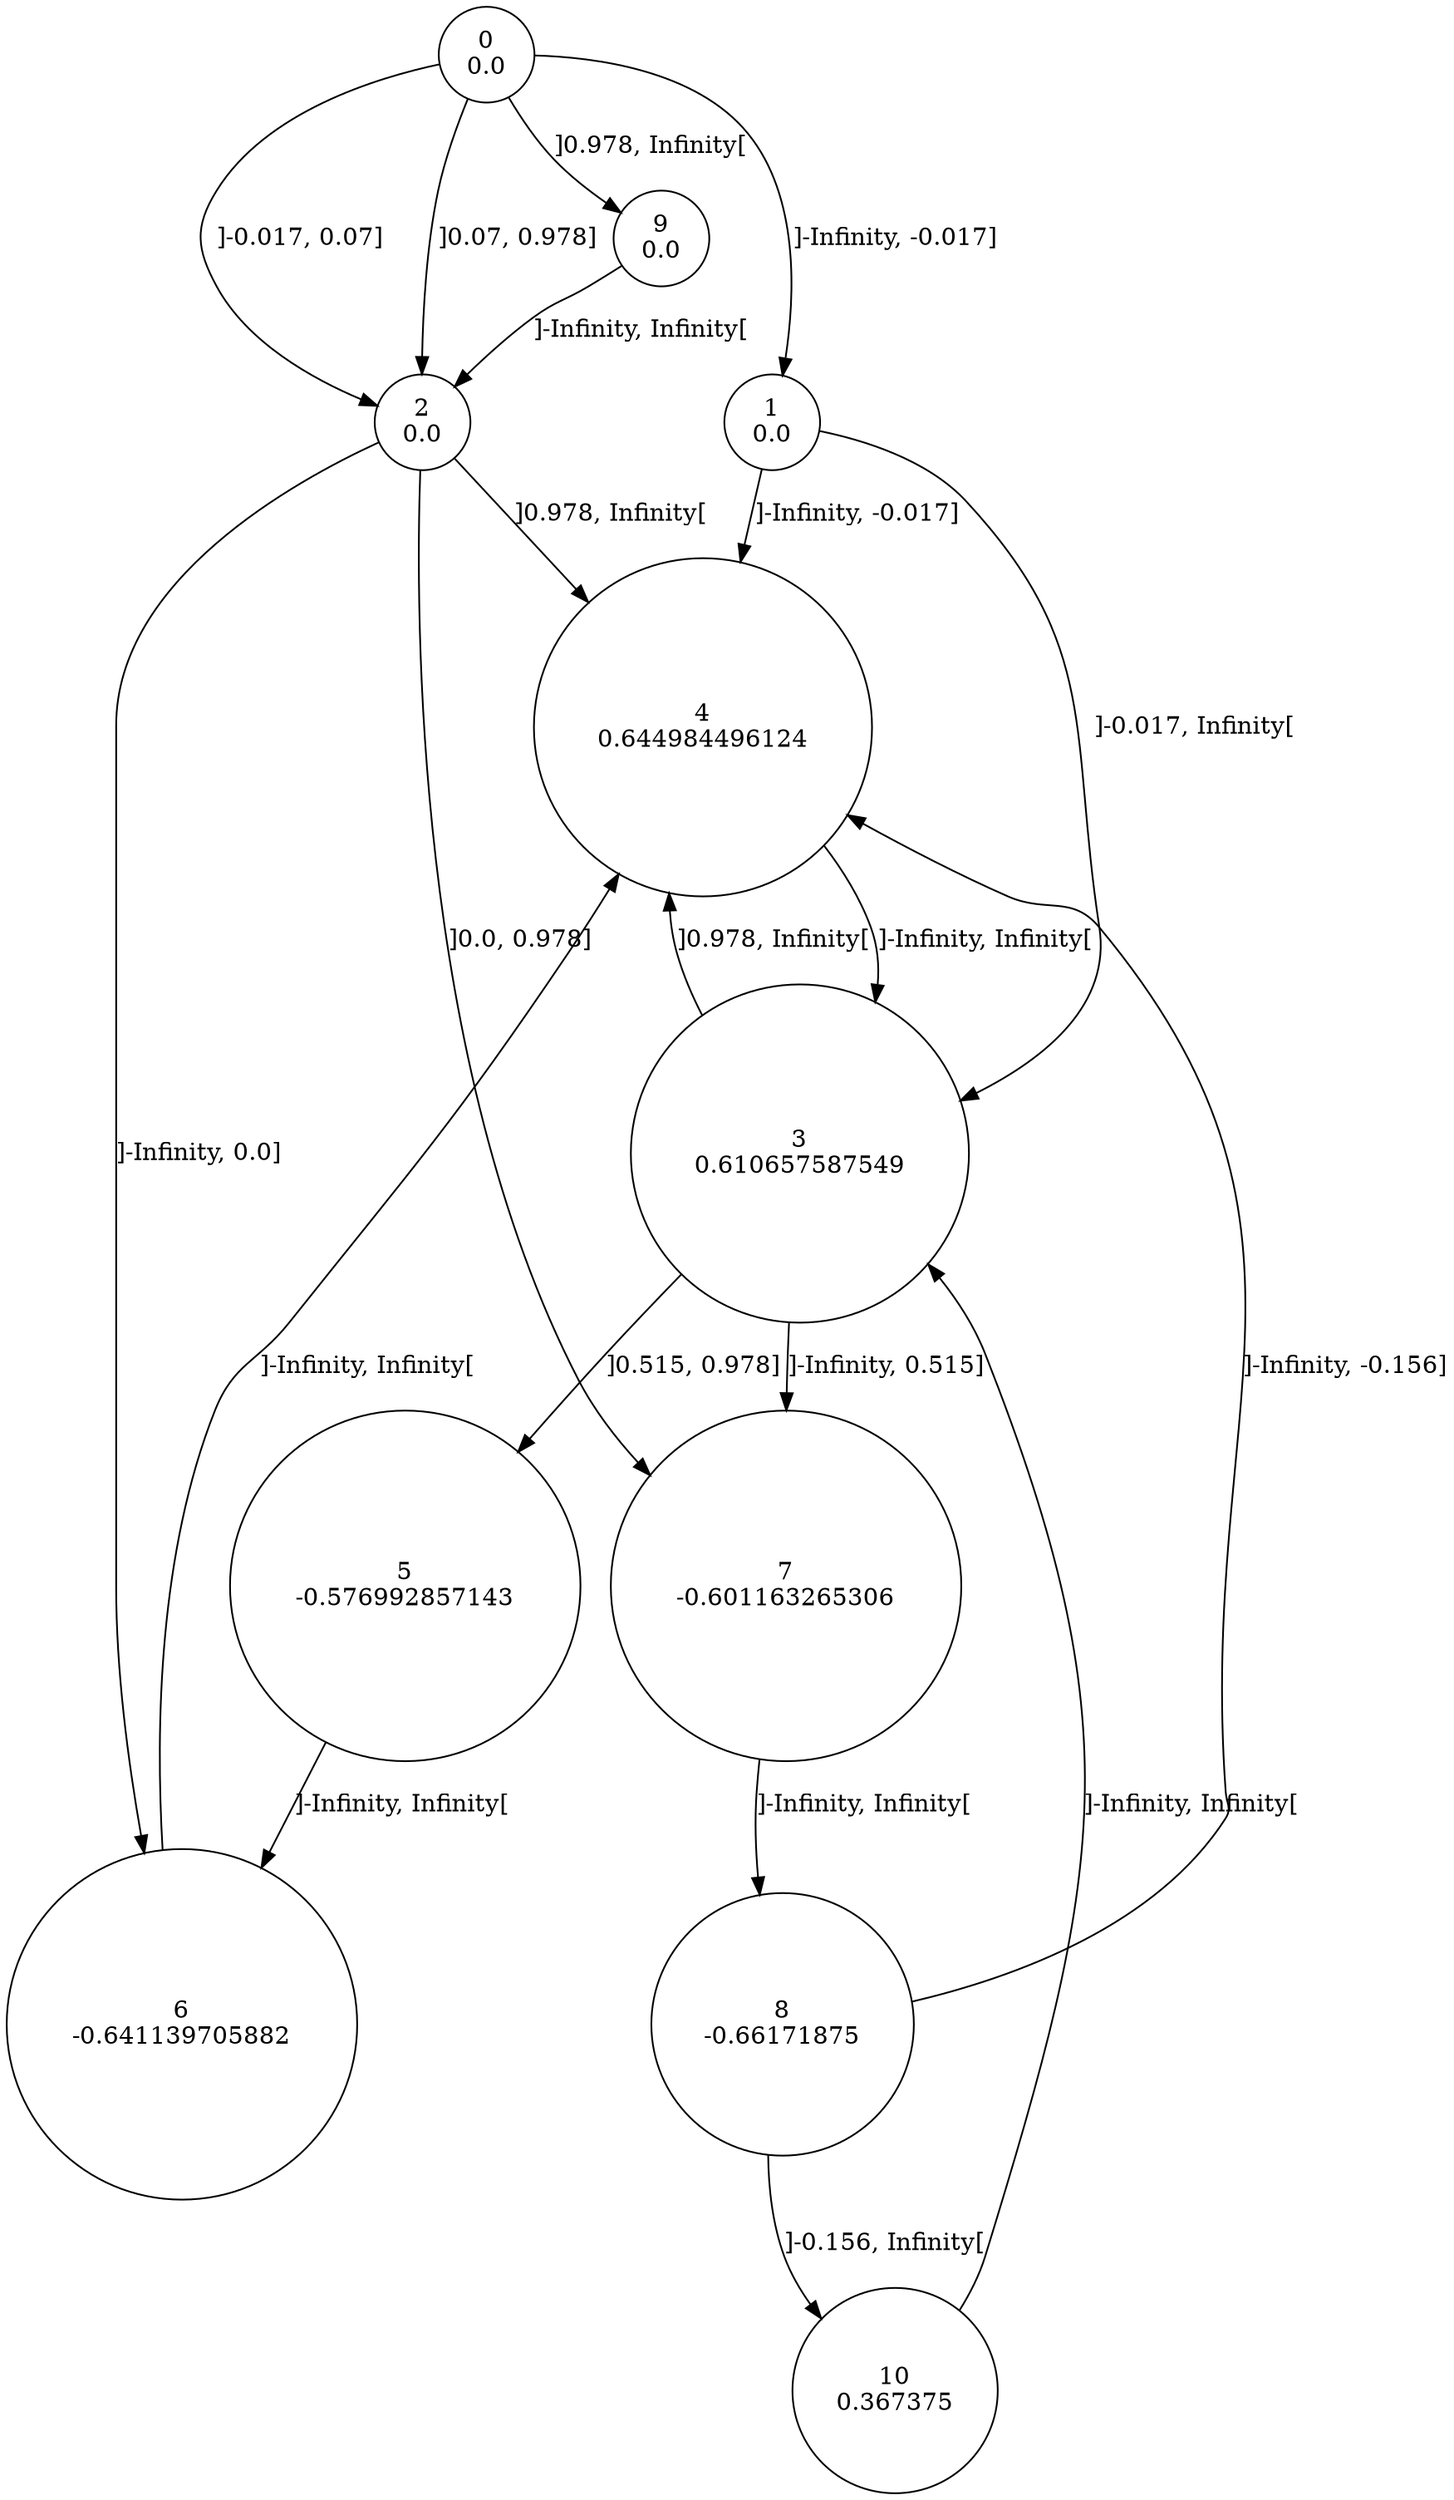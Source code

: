 digraph a {
0 [shape=circle, label="0\n0.0"];
	0 -> 1 [label="]-Infinity, -0.017]"];
	0 -> 2 [label="]-0.017, 0.07]"];
	0 -> 2 [label="]0.07, 0.978]"];
	0 -> 9 [label="]0.978, Infinity["];
1 [shape=circle, label="1\n0.0"];
	1 -> 4 [label="]-Infinity, -0.017]"];
	1 -> 3 [label="]-0.017, Infinity["];
2 [shape=circle, label="2\n0.0"];
	2 -> 6 [label="]-Infinity, 0.0]"];
	2 -> 7 [label="]0.0, 0.978]"];
	2 -> 4 [label="]0.978, Infinity["];
3 [shape=circle, label="3\n0.610657587549"];
	3 -> 7 [label="]-Infinity, 0.515]"];
	3 -> 5 [label="]0.515, 0.978]"];
	3 -> 4 [label="]0.978, Infinity["];
4 [shape=circle, label="4\n0.644984496124"];
	4 -> 3 [label="]-Infinity, Infinity["];
5 [shape=circle, label="5\n-0.576992857143"];
	5 -> 6 [label="]-Infinity, Infinity["];
6 [shape=circle, label="6\n-0.641139705882"];
	6 -> 4 [label="]-Infinity, Infinity["];
7 [shape=circle, label="7\n-0.601163265306"];
	7 -> 8 [label="]-Infinity, Infinity["];
8 [shape=circle, label="8\n-0.66171875"];
	8 -> 4 [label="]-Infinity, -0.156]"];
	8 -> 10 [label="]-0.156, Infinity["];
9 [shape=circle, label="9\n0.0"];
	9 -> 2 [label="]-Infinity, Infinity["];
10 [shape=circle, label="10\n0.367375"];
	10 -> 3 [label="]-Infinity, Infinity["];
}